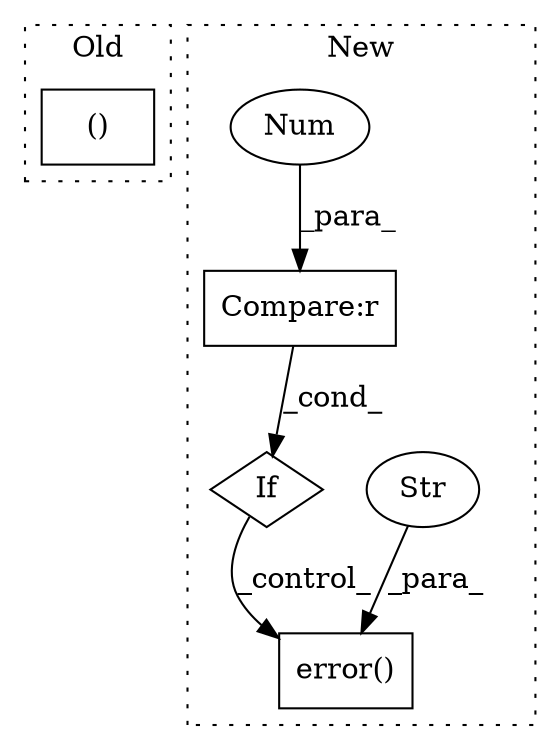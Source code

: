 digraph G {
subgraph cluster0 {
1 [label="()" a="54" s="3187" l="8" shape="box"];
label = "Old";
style="dotted";
}
subgraph cluster1 {
2 [label="error()" a="75" s="3283,3349" l="13,1" shape="box"];
3 [label="Str" a="66" s="3296" l="53" shape="ellipse"];
4 [label="If" a="96" s="3221" l="3" shape="diamond"];
5 [label="Compare:r" a="40" s="3224" l="25" shape="box"];
6 [label="Num" a="76" s="3248" l="1" shape="ellipse"];
label = "New";
style="dotted";
}
3 -> 2 [label="_para_"];
4 -> 2 [label="_control_"];
5 -> 4 [label="_cond_"];
6 -> 5 [label="_para_"];
}